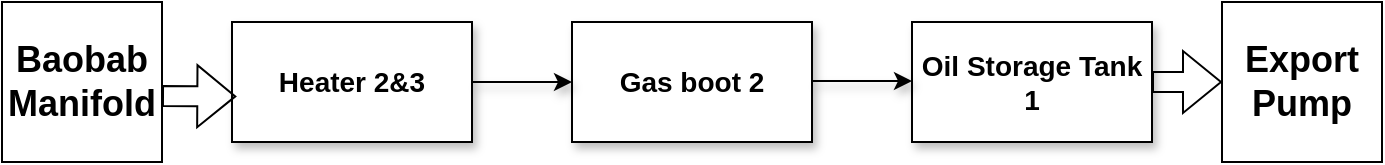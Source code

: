 <mxfile version="22.1.4" type="github">
  <diagram name="Page-1" id="f8dC5a0PNH-ASULJE-6G">
    <mxGraphModel dx="1892" dy="569" grid="1" gridSize="10" guides="1" tooltips="1" connect="1" arrows="1" fold="1" page="1" pageScale="1" pageWidth="850" pageHeight="1100" math="0" shadow="0">
      <root>
        <mxCell id="0" />
        <mxCell id="1" parent="0" />
        <mxCell id="g1rYHBP06ud7yKelS93--1" value="&lt;font style=&quot;font-size: 14px;&quot;&gt;&lt;b&gt;Heater 2&amp;amp;3&lt;/b&gt;&lt;/font&gt;" style="rounded=0;whiteSpace=wrap;html=1;shadow=1;" vertex="1" parent="1">
          <mxGeometry x="25" y="160" width="120" height="60" as="geometry" />
        </mxCell>
        <mxCell id="g1rYHBP06ud7yKelS93--2" value="&lt;b&gt;&lt;font style=&quot;font-size: 14px;&quot;&gt;Gas boot 2&lt;/font&gt;&lt;/b&gt;" style="rounded=0;whiteSpace=wrap;html=1;shadow=1;" vertex="1" parent="1">
          <mxGeometry x="195" y="160" width="120" height="60" as="geometry" />
        </mxCell>
        <mxCell id="g1rYHBP06ud7yKelS93--3" value="&lt;b&gt;&lt;font style=&quot;font-size: 14px;&quot;&gt;Oil Storage Tank 1&lt;/font&gt;&lt;/b&gt;" style="rounded=0;whiteSpace=wrap;html=1;shadow=1;" vertex="1" parent="1">
          <mxGeometry x="365" y="160" width="120" height="60" as="geometry" />
        </mxCell>
        <mxCell id="g1rYHBP06ud7yKelS93--6" value="" style="endArrow=classic;html=1;rounded=0;exitX=1;exitY=0.5;exitDx=0;exitDy=0;entryX=0;entryY=0.5;entryDx=0;entryDy=0;shadow=1;" edge="1" parent="1" source="g1rYHBP06ud7yKelS93--1" target="g1rYHBP06ud7yKelS93--2">
          <mxGeometry width="50" height="50" relative="1" as="geometry">
            <mxPoint x="305" y="320" as="sourcePoint" />
            <mxPoint x="355" y="270" as="targetPoint" />
          </mxGeometry>
        </mxCell>
        <mxCell id="g1rYHBP06ud7yKelS93--8" value="" style="endArrow=classic;html=1;rounded=0;exitX=1;exitY=0.5;exitDx=0;exitDy=0;entryX=0;entryY=0.5;entryDx=0;entryDy=0;shadow=1;" edge="1" parent="1">
          <mxGeometry width="50" height="50" relative="1" as="geometry">
            <mxPoint x="315" y="189.5" as="sourcePoint" />
            <mxPoint x="365" y="189.5" as="targetPoint" />
          </mxGeometry>
        </mxCell>
        <mxCell id="g1rYHBP06ud7yKelS93--11" value="" style="shape=flexArrow;endArrow=classic;html=1;rounded=0;entryX=0.018;entryY=0.62;entryDx=0;entryDy=0;entryPerimeter=0;" edge="1" parent="1" target="g1rYHBP06ud7yKelS93--1">
          <mxGeometry width="50" height="50" relative="1" as="geometry">
            <mxPoint x="-10" y="197" as="sourcePoint" />
            <mxPoint x="330" y="270" as="targetPoint" />
          </mxGeometry>
        </mxCell>
        <mxCell id="g1rYHBP06ud7yKelS93--12" value="&lt;font style=&quot;font-size: 18px;&quot;&gt;&lt;b&gt;Baobab Manifold&lt;/b&gt;&lt;/font&gt;" style="whiteSpace=wrap;html=1;aspect=fixed;" vertex="1" parent="1">
          <mxGeometry x="-90" y="150" width="80" height="80" as="geometry" />
        </mxCell>
        <mxCell id="g1rYHBP06ud7yKelS93--13" value="" style="shape=flexArrow;endArrow=classic;html=1;rounded=0;entryX=0;entryY=0.5;entryDx=0;entryDy=0;exitX=1;exitY=0.5;exitDx=0;exitDy=0;" edge="1" parent="1" target="g1rYHBP06ud7yKelS93--14">
          <mxGeometry width="50" height="50" relative="1" as="geometry">
            <mxPoint x="485" y="190" as="sourcePoint" />
            <mxPoint x="637" y="197" as="targetPoint" />
          </mxGeometry>
        </mxCell>
        <mxCell id="g1rYHBP06ud7yKelS93--14" value="&lt;b&gt;&lt;font style=&quot;font-size: 18px;&quot;&gt;Export Pump&lt;/font&gt;&lt;/b&gt;" style="whiteSpace=wrap;html=1;aspect=fixed;" vertex="1" parent="1">
          <mxGeometry x="520" y="150" width="80" height="80" as="geometry" />
        </mxCell>
      </root>
    </mxGraphModel>
  </diagram>
</mxfile>
